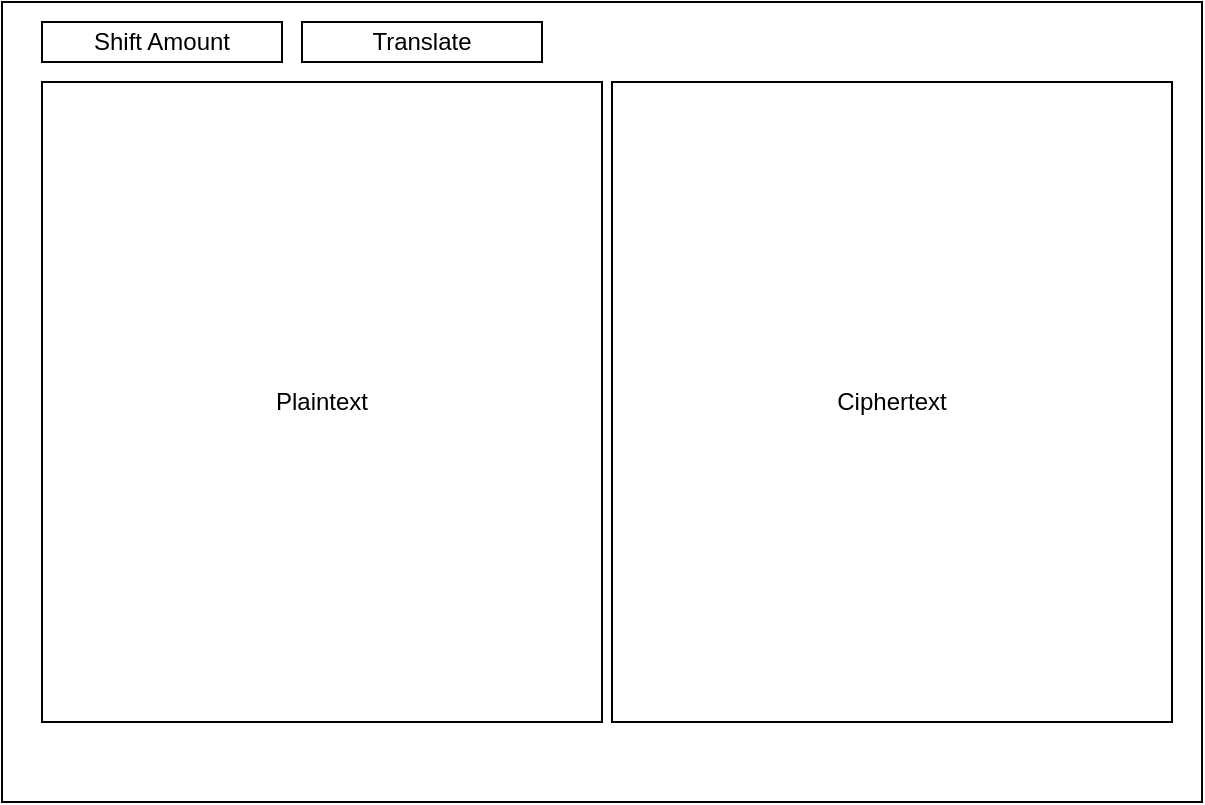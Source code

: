<mxfile>
    <diagram id="wAIEdiM3-NnImPbStQzR" name="Page-1">
        <mxGraphModel dx="1054" dy="466" grid="1" gridSize="10" guides="1" tooltips="1" connect="1" arrows="1" fold="1" page="1" pageScale="1" pageWidth="850" pageHeight="1100" math="0" shadow="0">
            <root>
                <mxCell id="0"/>
                <mxCell id="1" parent="0"/>
                <mxCell id="2" value="" style="whiteSpace=wrap;html=1;aspect=fixed;rotation=0;" vertex="1" parent="1">
                    <mxGeometry x="120" y="40" width="600" height="400" as="geometry"/>
                </mxCell>
                <mxCell id="3" value="Plaintext" style="rounded=0;whiteSpace=wrap;html=1;" vertex="1" parent="1">
                    <mxGeometry x="140" y="80" width="280" height="320" as="geometry"/>
                </mxCell>
                <mxCell id="4" value="Ciphertext" style="rounded=0;whiteSpace=wrap;html=1;" vertex="1" parent="1">
                    <mxGeometry x="425" y="80" width="280" height="320" as="geometry"/>
                </mxCell>
                <mxCell id="5" value="Shift Amount" style="rounded=0;whiteSpace=wrap;html=1;" vertex="1" parent="1">
                    <mxGeometry x="140" y="50" width="120" height="20" as="geometry"/>
                </mxCell>
                <mxCell id="6" value="Translate" style="rounded=0;whiteSpace=wrap;html=1;" vertex="1" parent="1">
                    <mxGeometry x="270" y="50" width="120" height="20" as="geometry"/>
                </mxCell>
            </root>
        </mxGraphModel>
    </diagram>
</mxfile>